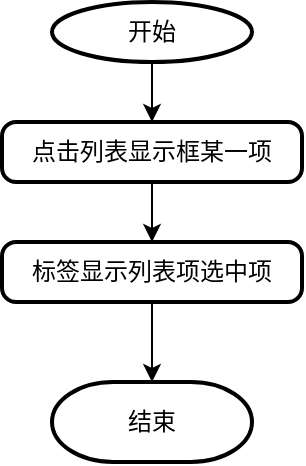 <mxfile version="14.7.8" type="github">
  <diagram id="zzrLMAmYtUtrns3FR8nV" name="Page-1">
    <mxGraphModel dx="782" dy="478" grid="1" gridSize="10" guides="1" tooltips="1" connect="1" arrows="1" fold="1" page="1" pageScale="1" pageWidth="827" pageHeight="1169" math="0" shadow="0">
      <root>
        <mxCell id="0" />
        <mxCell id="1" parent="0" />
        <mxCell id="amHmH1xpzGO6bBXeDdXp-11" style="edgeStyle=orthogonalEdgeStyle;rounded=0;orthogonalLoop=1;jettySize=auto;html=1;" edge="1" parent="1" source="amHmH1xpzGO6bBXeDdXp-1" target="amHmH1xpzGO6bBXeDdXp-2">
          <mxGeometry relative="1" as="geometry" />
        </mxCell>
        <mxCell id="amHmH1xpzGO6bBXeDdXp-1" value="开始" style="strokeWidth=2;html=1;shape=mxgraph.flowchart.start_1;whiteSpace=wrap;" vertex="1" parent="1">
          <mxGeometry x="270" y="10" width="100" height="30" as="geometry" />
        </mxCell>
        <mxCell id="amHmH1xpzGO6bBXeDdXp-12" style="edgeStyle=orthogonalEdgeStyle;rounded=0;orthogonalLoop=1;jettySize=auto;html=1;entryX=0.5;entryY=0;entryDx=0;entryDy=0;" edge="1" parent="1" source="amHmH1xpzGO6bBXeDdXp-2" target="amHmH1xpzGO6bBXeDdXp-10">
          <mxGeometry relative="1" as="geometry" />
        </mxCell>
        <mxCell id="amHmH1xpzGO6bBXeDdXp-2" value="点击列表显示框某一项" style="rounded=1;whiteSpace=wrap;html=1;absoluteArcSize=1;arcSize=14;strokeWidth=2;" vertex="1" parent="1">
          <mxGeometry x="245" y="70" width="150" height="30" as="geometry" />
        </mxCell>
        <mxCell id="amHmH1xpzGO6bBXeDdXp-4" value="结束" style="strokeWidth=2;html=1;shape=mxgraph.flowchart.terminator;whiteSpace=wrap;" vertex="1" parent="1">
          <mxGeometry x="270" y="200" width="100" height="40" as="geometry" />
        </mxCell>
        <mxCell id="amHmH1xpzGO6bBXeDdXp-13" style="edgeStyle=orthogonalEdgeStyle;rounded=0;orthogonalLoop=1;jettySize=auto;html=1;" edge="1" parent="1" source="amHmH1xpzGO6bBXeDdXp-10" target="amHmH1xpzGO6bBXeDdXp-4">
          <mxGeometry relative="1" as="geometry" />
        </mxCell>
        <mxCell id="amHmH1xpzGO6bBXeDdXp-10" value="标签显示列表项选中项" style="rounded=1;whiteSpace=wrap;html=1;absoluteArcSize=1;arcSize=14;strokeWidth=2;" vertex="1" parent="1">
          <mxGeometry x="245" y="130" width="150" height="30" as="geometry" />
        </mxCell>
      </root>
    </mxGraphModel>
  </diagram>
</mxfile>
